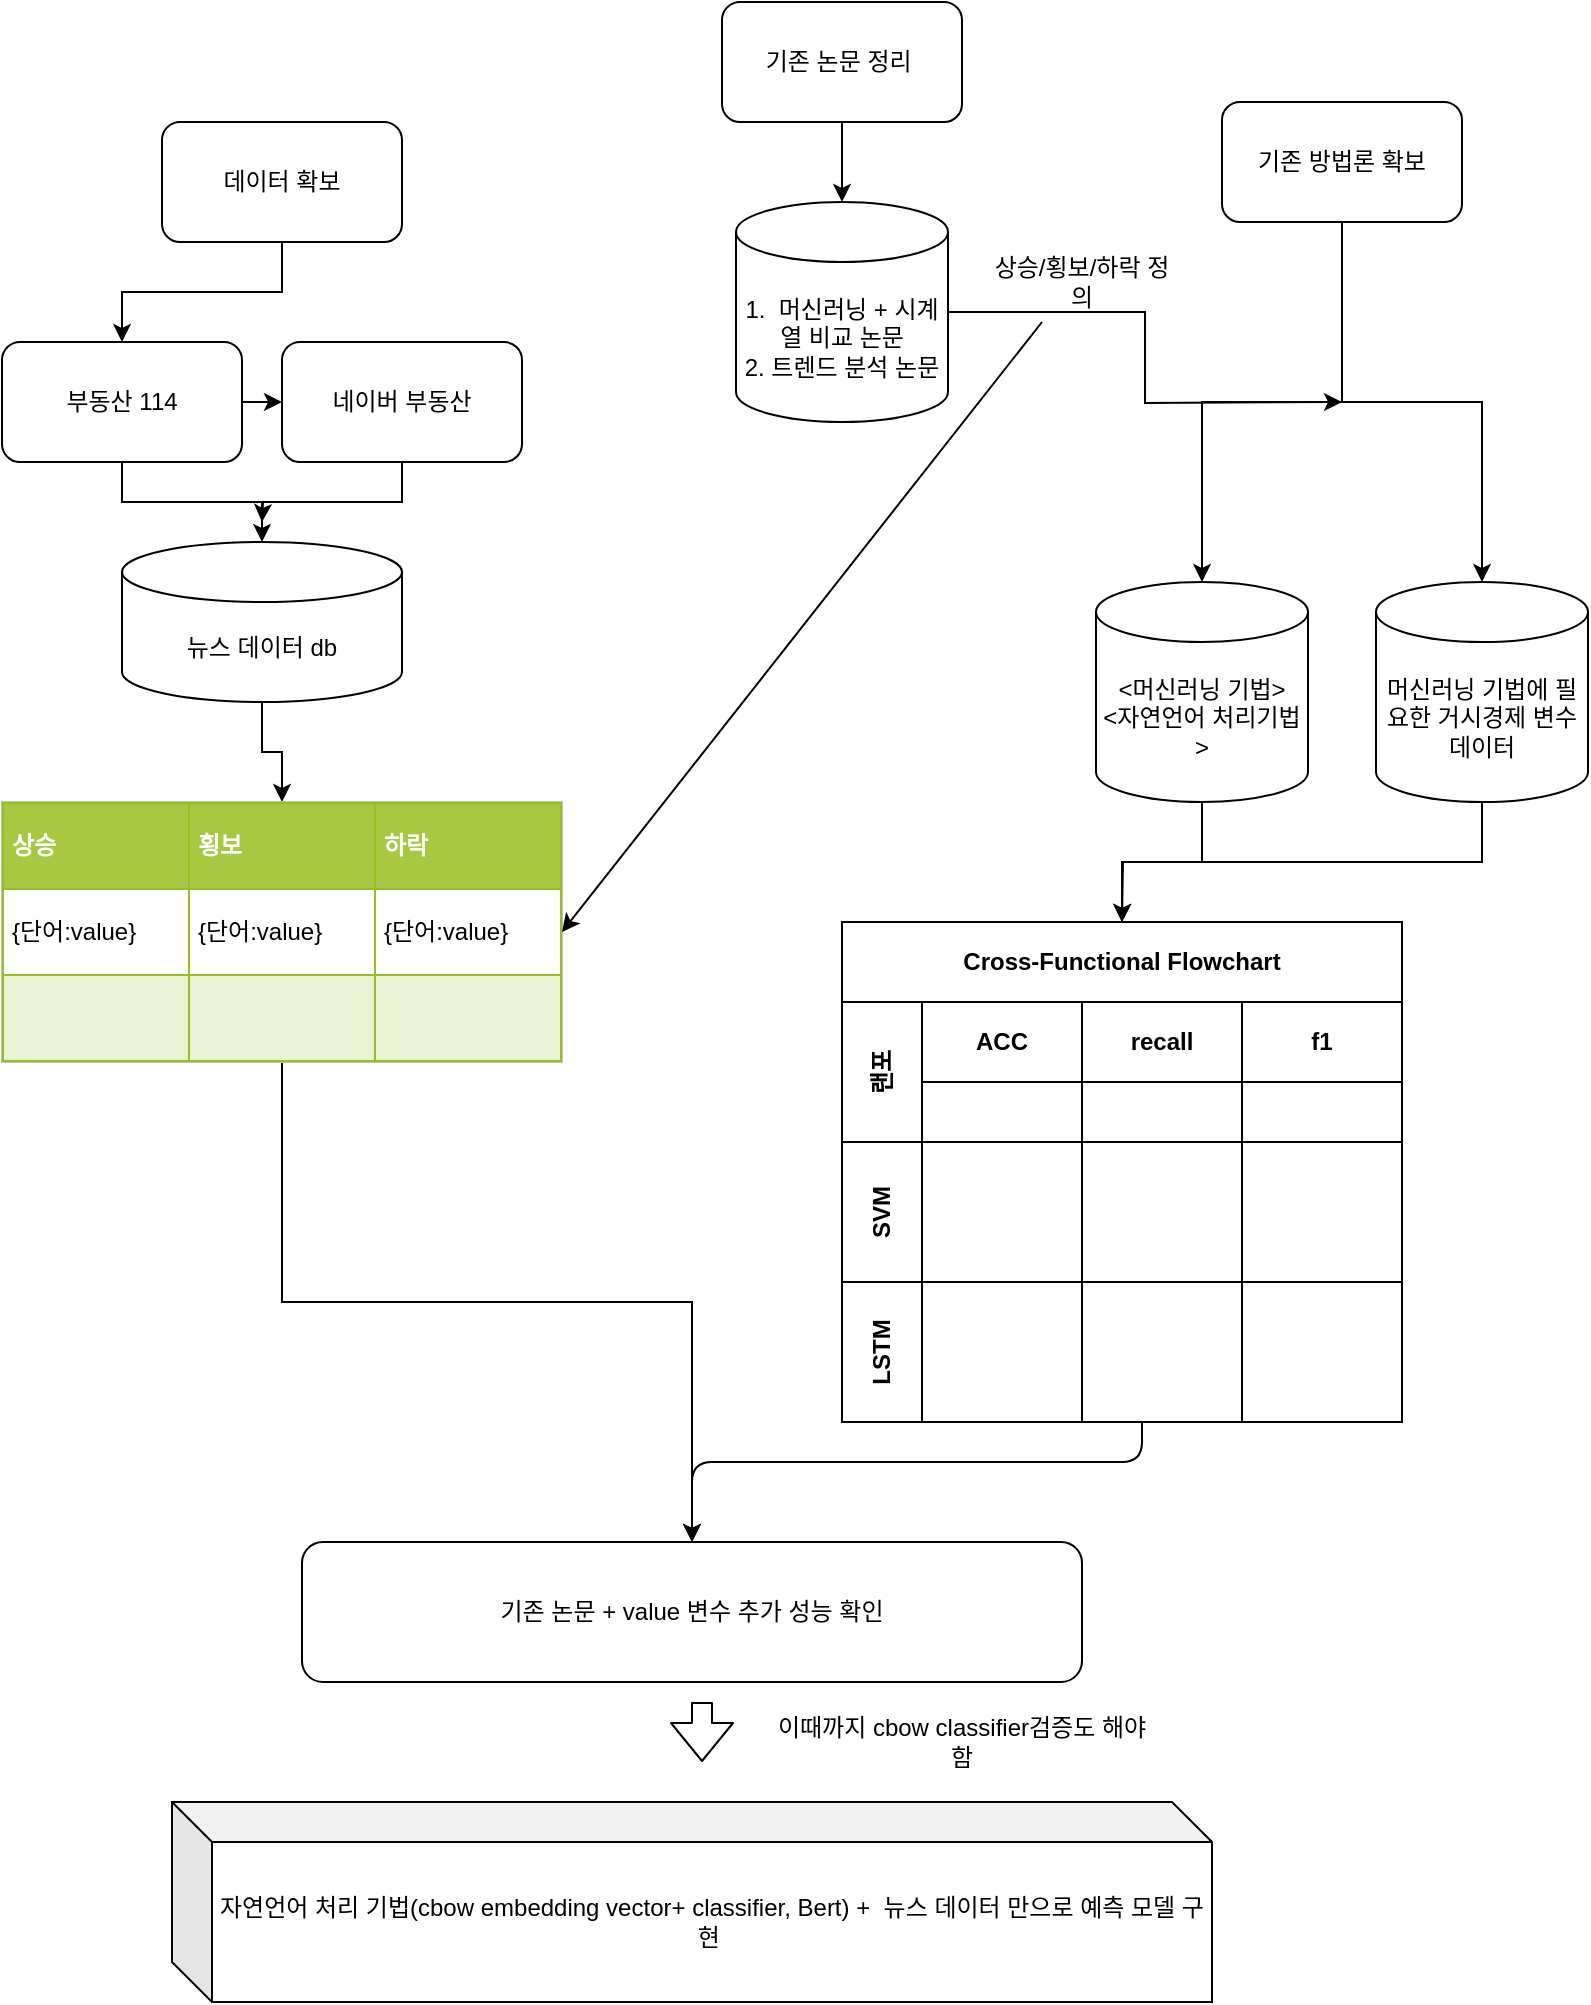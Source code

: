 <mxfile version="14.4.8" type="github">
  <diagram id="U1bnuGQKikLb_KLcGihO" name="Page-1">
    <mxGraphModel dx="1426" dy="800" grid="1" gridSize="10" guides="1" tooltips="1" connect="1" arrows="1" fold="1" page="1" pageScale="1" pageWidth="827" pageHeight="1169" math="0" shadow="0">
      <root>
        <mxCell id="0" />
        <mxCell id="1" parent="0" />
        <mxCell id="t71am8RYP-MXdgxq2AsJ-11" style="edgeStyle=orthogonalEdgeStyle;rounded=0;orthogonalLoop=1;jettySize=auto;html=1;exitX=0.5;exitY=1;exitDx=0;exitDy=0;" parent="1" source="t71am8RYP-MXdgxq2AsJ-1" target="t71am8RYP-MXdgxq2AsJ-4" edge="1">
          <mxGeometry relative="1" as="geometry" />
        </mxCell>
        <mxCell id="t71am8RYP-MXdgxq2AsJ-1" value="데이터 확보" style="rounded=1;whiteSpace=wrap;html=1;" parent="1" vertex="1">
          <mxGeometry x="90" y="110" width="120" height="60" as="geometry" />
        </mxCell>
        <mxCell id="t71am8RYP-MXdgxq2AsJ-13" style="edgeStyle=orthogonalEdgeStyle;rounded=0;orthogonalLoop=1;jettySize=auto;html=1;exitX=0.5;exitY=1;exitDx=0;exitDy=0;entryX=0.5;entryY=0;entryDx=0;entryDy=0;entryPerimeter=0;" parent="1" source="t71am8RYP-MXdgxq2AsJ-2" target="t71am8RYP-MXdgxq2AsJ-8" edge="1">
          <mxGeometry relative="1" as="geometry" />
        </mxCell>
        <mxCell id="t71am8RYP-MXdgxq2AsJ-2" value="기존 논문 정리&amp;nbsp;&lt;span style=&quot;color: rgba(0 , 0 , 0 , 0) ; font-family: monospace ; font-size: 0px&quot;&gt;%3CmxGraphModel%3E%3Croot%3E%3CmxCell%20id%3D%220%22%2F%3E%3CmxCell%20id%3D%221%22%20parent%3D%220%22%2F%3E%3CmxCell%20id%3D%222%22%20value%3D%22%22%20style%3D%22rounded%3D1%3BwhiteSpace%3Dwrap%3Bhtml%3D1%3B%22%20vertex%3D%221%22%20parent%3D%221%22%3E%3CmxGeometry%20x%3D%2260%22%20y%3D%22100%22%20width%3D%22120%22%20height%3D%2260%22%20as%3D%22geometry%22%2F%3E%3C%2FmxCell%3E%3C%2Froot%3E%3C%2FmxGraphModel%3E&lt;/span&gt;" style="rounded=1;whiteSpace=wrap;html=1;" parent="1" vertex="1">
          <mxGeometry x="370" y="50" width="120" height="60" as="geometry" />
        </mxCell>
        <mxCell id="t71am8RYP-MXdgxq2AsJ-14" style="edgeStyle=orthogonalEdgeStyle;rounded=0;orthogonalLoop=1;jettySize=auto;html=1;exitX=0.5;exitY=1;exitDx=0;exitDy=0;entryX=0.5;entryY=0;entryDx=0;entryDy=0;entryPerimeter=0;" parent="1" source="t71am8RYP-MXdgxq2AsJ-3" target="t71am8RYP-MXdgxq2AsJ-9" edge="1">
          <mxGeometry relative="1" as="geometry" />
        </mxCell>
        <mxCell id="t71am8RYP-MXdgxq2AsJ-15" style="edgeStyle=orthogonalEdgeStyle;rounded=0;orthogonalLoop=1;jettySize=auto;html=1;exitX=0.5;exitY=1;exitDx=0;exitDy=0;" parent="1" source="t71am8RYP-MXdgxq2AsJ-3" target="t71am8RYP-MXdgxq2AsJ-10" edge="1">
          <mxGeometry relative="1" as="geometry" />
        </mxCell>
        <mxCell id="t71am8RYP-MXdgxq2AsJ-3" value="기존 방법론 확보" style="rounded=1;whiteSpace=wrap;html=1;" parent="1" vertex="1">
          <mxGeometry x="620" y="100" width="120" height="60" as="geometry" />
        </mxCell>
        <mxCell id="t71am8RYP-MXdgxq2AsJ-12" style="edgeStyle=orthogonalEdgeStyle;rounded=0;orthogonalLoop=1;jettySize=auto;html=1;exitX=1;exitY=0.5;exitDx=0;exitDy=0;entryX=0;entryY=0.5;entryDx=0;entryDy=0;" parent="1" source="t71am8RYP-MXdgxq2AsJ-4" target="t71am8RYP-MXdgxq2AsJ-5" edge="1">
          <mxGeometry relative="1" as="geometry" />
        </mxCell>
        <mxCell id="t71am8RYP-MXdgxq2AsJ-46" style="edgeStyle=orthogonalEdgeStyle;rounded=0;orthogonalLoop=1;jettySize=auto;html=1;exitX=0.5;exitY=1;exitDx=0;exitDy=0;" parent="1" source="t71am8RYP-MXdgxq2AsJ-4" target="t71am8RYP-MXdgxq2AsJ-45" edge="1">
          <mxGeometry relative="1" as="geometry" />
        </mxCell>
        <mxCell id="t71am8RYP-MXdgxq2AsJ-4" value="부동산 114&lt;span style=&quot;color: rgba(0 , 0 , 0 , 0) ; font-family: monospace ; font-size: 0px&quot;&gt;%3CmxGraphModel%3E%3Croot%3E%3CmxCell%20id%3D%220%22%2F%3E%3CmxCell%20id%3D%221%22%20parent%3D%220%22%2F%3E%3CmxCell%20id%3D%222%22%20value%3D%22%EA%B8%B0%EC%A1%B4%20%EB%85%BC%EB%AC%B8%20%EC%A0%95%EB%A6%AC%26amp%3Bnbsp%3B%26lt%3Bspan%20style%3D%26quot%3Bcolor%3A%20rgba(0%20%2C%200%20%2C%200%20%2C%200)%20%3B%20font-family%3A%20monospace%20%3B%20font-size%3A%200px%26quot%3B%26gt%3B%253CmxGraphModel%253E%253Croot%253E%253CmxCell%2520id%253D%25220%2522%252F%253E%253CmxCell%2520id%253D%25221%2522%2520parent%253D%25220%2522%252F%253E%253CmxCell%2520id%253D%25222%2522%2520value%253D%2522%2522%2520style%253D%2522rounded%253D1%253BwhiteSpace%253Dwrap%253Bhtml%253D1%253B%2522%2520vertex%253D%25221%2522%2520parent%253D%25221%2522%253E%253CmxGeometry%2520x%253D%252260%2522%2520y%253D%2522100%2522%2520width%253D%2522120%2522%2520height%253D%252260%2522%2520as%253D%2522geometry%2522%252F%253E%253C%252FmxCell%253E%253C%252Froot%253E%253C%252FmxGraphModel%253E%26lt%3B%2Fspan%26gt%3B%22%20style%3D%22rounded%3D1%3BwhiteSpace%3Dwrap%3Bhtml%3D1%3B%22%20vertex%3D%221%22%20parent%3D%221%22%3E%3CmxGeometry%20x%3D%22240%22%20y%3D%22100%22%20width%3D%22120%22%20height%3D%2260%22%20as%3D%22geometry%22%2F%3E%3C%2FmxCell%3E%3C%2Froot%3E%3C%2FmxGraphModel%3E&lt;/span&gt;" style="rounded=1;whiteSpace=wrap;html=1;" parent="1" vertex="1">
          <mxGeometry x="10" y="220" width="120" height="60" as="geometry" />
        </mxCell>
        <mxCell id="t71am8RYP-MXdgxq2AsJ-47" style="edgeStyle=orthogonalEdgeStyle;rounded=0;orthogonalLoop=1;jettySize=auto;html=1;exitX=0.5;exitY=1;exitDx=0;exitDy=0;" parent="1" source="t71am8RYP-MXdgxq2AsJ-5" edge="1">
          <mxGeometry relative="1" as="geometry">
            <mxPoint x="140" y="310" as="targetPoint" />
          </mxGeometry>
        </mxCell>
        <mxCell id="t71am8RYP-MXdgxq2AsJ-5" value="네이버 부동산" style="rounded=1;whiteSpace=wrap;html=1;" parent="1" vertex="1">
          <mxGeometry x="150" y="220" width="120" height="60" as="geometry" />
        </mxCell>
        <mxCell id="t71am8RYP-MXdgxq2AsJ-42" style="edgeStyle=orthogonalEdgeStyle;rounded=0;orthogonalLoop=1;jettySize=auto;html=1;exitX=1;exitY=0.5;exitDx=0;exitDy=0;exitPerimeter=0;" parent="1" source="t71am8RYP-MXdgxq2AsJ-8" edge="1">
          <mxGeometry relative="1" as="geometry">
            <mxPoint x="680" y="250" as="targetPoint" />
          </mxGeometry>
        </mxCell>
        <mxCell id="t71am8RYP-MXdgxq2AsJ-8" value="1. &amp;nbsp;머신러닝 + 시계열 비교 논문&lt;br&gt;2. 트렌드 분석 논문" style="shape=cylinder3;whiteSpace=wrap;html=1;boundedLbl=1;backgroundOutline=1;size=15;" parent="1" vertex="1">
          <mxGeometry x="377" y="150" width="106" height="110" as="geometry" />
        </mxCell>
        <mxCell id="t71am8RYP-MXdgxq2AsJ-43" style="edgeStyle=orthogonalEdgeStyle;rounded=0;orthogonalLoop=1;jettySize=auto;html=1;exitX=0.5;exitY=1;exitDx=0;exitDy=0;exitPerimeter=0;entryX=0.5;entryY=0;entryDx=0;entryDy=0;" parent="1" source="t71am8RYP-MXdgxq2AsJ-9" target="t71am8RYP-MXdgxq2AsJ-29" edge="1">
          <mxGeometry relative="1" as="geometry" />
        </mxCell>
        <mxCell id="t71am8RYP-MXdgxq2AsJ-9" value="&amp;lt;머신러닝 기법&amp;gt;&lt;br&gt;&amp;lt;자연언어 처리기법&amp;gt;&lt;br&gt;" style="shape=cylinder3;whiteSpace=wrap;html=1;boundedLbl=1;backgroundOutline=1;size=15;" parent="1" vertex="1">
          <mxGeometry x="557" y="340" width="106" height="110" as="geometry" />
        </mxCell>
        <mxCell id="t71am8RYP-MXdgxq2AsJ-44" style="edgeStyle=orthogonalEdgeStyle;rounded=0;orthogonalLoop=1;jettySize=auto;html=1;exitX=0.5;exitY=1;exitDx=0;exitDy=0;exitPerimeter=0;" parent="1" source="t71am8RYP-MXdgxq2AsJ-10" edge="1">
          <mxGeometry relative="1" as="geometry">
            <mxPoint x="570" y="510" as="targetPoint" />
          </mxGeometry>
        </mxCell>
        <mxCell id="t71am8RYP-MXdgxq2AsJ-10" value="머신러닝 기법에 필요한 거시경제 변수 &lt;br&gt;데이터" style="shape=cylinder3;whiteSpace=wrap;html=1;boundedLbl=1;backgroundOutline=1;size=15;" parent="1" vertex="1">
          <mxGeometry x="697" y="340" width="106" height="110" as="geometry" />
        </mxCell>
        <mxCell id="t71am8RYP-MXdgxq2AsJ-29" value="Cross-Functional Flowchart" style="shape=table;childLayout=tableLayout;rowLines=0;columnLines=0;startSize=40;html=1;whiteSpace=wrap;collapsible=0;recursiveResize=0;expand=0;pointerEvents=0;fontStyle=1;align=center;" parent="1" vertex="1">
          <mxGeometry x="430" y="510" width="280" height="250" as="geometry" />
        </mxCell>
        <mxCell id="t71am8RYP-MXdgxq2AsJ-30" value="랜포&lt;br&gt;" style="swimlane;horizontal=0;points=[[0,0.5],[1,0.5]];portConstraint=eastwest;startSize=40;html=1;whiteSpace=wrap;collapsible=0;recursiveResize=0;expand=0;pointerEvents=0;fontStyle=1" parent="t71am8RYP-MXdgxq2AsJ-29" vertex="1">
          <mxGeometry y="40" width="280" height="70" as="geometry" />
        </mxCell>
        <mxCell id="t71am8RYP-MXdgxq2AsJ-31" value="ACC" style="swimlane;connectable=0;startSize=40;html=1;whiteSpace=wrap;collapsible=0;recursiveResize=0;expand=0;pointerEvents=0;" parent="t71am8RYP-MXdgxq2AsJ-30" vertex="1">
          <mxGeometry x="40" width="80" height="70" as="geometry" />
        </mxCell>
        <mxCell id="t71am8RYP-MXdgxq2AsJ-32" value="recall" style="swimlane;connectable=0;startSize=40;html=1;whiteSpace=wrap;collapsible=0;recursiveResize=0;expand=0;pointerEvents=0;" parent="t71am8RYP-MXdgxq2AsJ-30" vertex="1">
          <mxGeometry x="120" width="80" height="70" as="geometry" />
        </mxCell>
        <mxCell id="t71am8RYP-MXdgxq2AsJ-33" value="f1" style="swimlane;connectable=0;startSize=40;html=1;whiteSpace=wrap;collapsible=0;recursiveResize=0;expand=0;pointerEvents=0;" parent="t71am8RYP-MXdgxq2AsJ-30" vertex="1">
          <mxGeometry x="200" width="80" height="70" as="geometry" />
        </mxCell>
        <mxCell id="t71am8RYP-MXdgxq2AsJ-34" value="SVM" style="swimlane;horizontal=0;points=[[0,0.5],[1,0.5]];portConstraint=eastwest;startSize=40;html=1;whiteSpace=wrap;collapsible=0;recursiveResize=0;expand=0;pointerEvents=0;" parent="t71am8RYP-MXdgxq2AsJ-29" vertex="1">
          <mxGeometry y="110" width="280" height="70" as="geometry" />
        </mxCell>
        <mxCell id="t71am8RYP-MXdgxq2AsJ-35" value="" style="swimlane;connectable=0;startSize=0;html=1;whiteSpace=wrap;collapsible=0;recursiveResize=0;expand=0;pointerEvents=0;" parent="t71am8RYP-MXdgxq2AsJ-34" vertex="1">
          <mxGeometry x="40" width="80" height="70" as="geometry" />
        </mxCell>
        <mxCell id="t71am8RYP-MXdgxq2AsJ-36" value="" style="swimlane;connectable=0;startSize=0;html=1;whiteSpace=wrap;collapsible=0;recursiveResize=0;expand=0;pointerEvents=0;" parent="t71am8RYP-MXdgxq2AsJ-34" vertex="1">
          <mxGeometry x="120" width="80" height="70" as="geometry" />
        </mxCell>
        <mxCell id="t71am8RYP-MXdgxq2AsJ-37" value="" style="swimlane;connectable=0;startSize=0;html=1;whiteSpace=wrap;collapsible=0;recursiveResize=0;expand=0;pointerEvents=0;" parent="t71am8RYP-MXdgxq2AsJ-34" vertex="1">
          <mxGeometry x="200" width="80" height="70" as="geometry" />
        </mxCell>
        <mxCell id="t71am8RYP-MXdgxq2AsJ-38" value="LSTM" style="swimlane;horizontal=0;points=[[0,0.5],[1,0.5]];portConstraint=eastwest;startSize=40;html=1;whiteSpace=wrap;collapsible=0;recursiveResize=0;expand=0;pointerEvents=0;" parent="t71am8RYP-MXdgxq2AsJ-29" vertex="1">
          <mxGeometry y="180" width="280" height="70" as="geometry" />
        </mxCell>
        <mxCell id="t71am8RYP-MXdgxq2AsJ-39" value="" style="swimlane;connectable=0;startSize=0;html=1;whiteSpace=wrap;collapsible=0;recursiveResize=0;expand=0;pointerEvents=0;" parent="t71am8RYP-MXdgxq2AsJ-38" vertex="1">
          <mxGeometry x="40" width="80" height="70" as="geometry" />
        </mxCell>
        <mxCell id="t71am8RYP-MXdgxq2AsJ-40" value="" style="swimlane;connectable=0;startSize=0;html=1;whiteSpace=wrap;collapsible=0;recursiveResize=0;expand=0;pointerEvents=0;" parent="t71am8RYP-MXdgxq2AsJ-38" vertex="1">
          <mxGeometry x="120" width="80" height="70" as="geometry" />
        </mxCell>
        <mxCell id="t71am8RYP-MXdgxq2AsJ-41" value="" style="swimlane;connectable=0;startSize=0;html=1;whiteSpace=wrap;collapsible=0;recursiveResize=0;expand=0;pointerEvents=0;" parent="t71am8RYP-MXdgxq2AsJ-38" vertex="1">
          <mxGeometry x="200" width="80" height="70" as="geometry" />
        </mxCell>
        <mxCell id="t71am8RYP-MXdgxq2AsJ-50" style="edgeStyle=orthogonalEdgeStyle;rounded=0;orthogonalLoop=1;jettySize=auto;html=1;exitX=0.5;exitY=1;exitDx=0;exitDy=0;exitPerimeter=0;" parent="1" source="t71am8RYP-MXdgxq2AsJ-45" target="t71am8RYP-MXdgxq2AsJ-48" edge="1">
          <mxGeometry relative="1" as="geometry" />
        </mxCell>
        <mxCell id="t71am8RYP-MXdgxq2AsJ-45" value="뉴스 데이터 db" style="shape=cylinder3;whiteSpace=wrap;html=1;boundedLbl=1;backgroundOutline=1;size=15;" parent="1" vertex="1">
          <mxGeometry x="70" y="320" width="140" height="80" as="geometry" />
        </mxCell>
        <mxCell id="t71am8RYP-MXdgxq2AsJ-58" style="edgeStyle=orthogonalEdgeStyle;rounded=0;orthogonalLoop=1;jettySize=auto;html=1;exitX=0.5;exitY=1;exitDx=0;exitDy=0;" parent="1" source="t71am8RYP-MXdgxq2AsJ-48" target="t71am8RYP-MXdgxq2AsJ-57" edge="1">
          <mxGeometry relative="1" as="geometry" />
        </mxCell>
        <mxCell id="t71am8RYP-MXdgxq2AsJ-48" value="&lt;table border=&quot;1&quot; width=&quot;100%&quot; cellpadding=&quot;4&quot; style=&quot;width: 100% ; height: 100% ; border-collapse: collapse&quot;&gt;&lt;tbody&gt;&lt;tr style=&quot;background-color: #a7c942 ; color: #ffffff ; border: 1px solid #98bf21&quot;&gt;&lt;th align=&quot;left&quot;&gt;상승&lt;/th&gt;&lt;th align=&quot;left&quot;&gt;횡보&lt;/th&gt;&lt;th align=&quot;left&quot;&gt;하락&lt;/th&gt;&lt;/tr&gt;&lt;tr style=&quot;border: 1px solid #98bf21&quot;&gt;&lt;td&gt;{단어:value}&lt;/td&gt;&lt;td&gt;{단어:value}&lt;/td&gt;&lt;td&gt;{단어:value}&lt;/td&gt;&lt;/tr&gt;&lt;tr style=&quot;background-color: #eaf2d3 ; border: 1px solid #98bf21&quot;&gt;&lt;td&gt;&lt;br&gt;&lt;/td&gt;&lt;td&gt;&lt;/td&gt;&lt;td&gt;&lt;/td&gt;&lt;/tr&gt;&lt;/tbody&gt;&lt;/table&gt;" style="text;html=1;strokeColor=#c0c0c0;fillColor=#ffffff;overflow=fill;rounded=0;" parent="1" vertex="1">
          <mxGeometry x="10" y="450" width="280" height="130" as="geometry" />
        </mxCell>
        <mxCell id="t71am8RYP-MXdgxq2AsJ-49" value="상승/횡보/하락 정의" style="text;html=1;strokeColor=none;fillColor=none;align=center;verticalAlign=middle;whiteSpace=wrap;rounded=0;" parent="1" vertex="1">
          <mxGeometry x="500" y="180" width="100" height="20" as="geometry" />
        </mxCell>
        <mxCell id="t71am8RYP-MXdgxq2AsJ-56" value="" style="endArrow=classic;html=1;entryX=1;entryY=0.5;entryDx=0;entryDy=0;" parent="1" target="t71am8RYP-MXdgxq2AsJ-48" edge="1">
          <mxGeometry width="50" height="50" relative="1" as="geometry">
            <mxPoint x="530" y="210" as="sourcePoint" />
            <mxPoint x="410" y="420" as="targetPoint" />
          </mxGeometry>
        </mxCell>
        <mxCell id="t71am8RYP-MXdgxq2AsJ-57" value="기존 논문 + value 변수 추가 성능 확인" style="rounded=1;whiteSpace=wrap;html=1;" parent="1" vertex="1">
          <mxGeometry x="160" y="820" width="390" height="70" as="geometry" />
        </mxCell>
        <mxCell id="t71am8RYP-MXdgxq2AsJ-59" value="" style="endArrow=classic;html=1;entryX=0.5;entryY=0;entryDx=0;entryDy=0;" parent="1" target="t71am8RYP-MXdgxq2AsJ-57" edge="1">
          <mxGeometry width="50" height="50" relative="1" as="geometry">
            <mxPoint x="580" y="760" as="sourcePoint" />
            <mxPoint x="410" y="690" as="targetPoint" />
            <Array as="points">
              <mxPoint x="580" y="780" />
              <mxPoint x="355" y="780" />
            </Array>
          </mxGeometry>
        </mxCell>
        <mxCell id="t71am8RYP-MXdgxq2AsJ-60" value="" style="shape=flexArrow;endArrow=classic;html=1;" parent="1" edge="1">
          <mxGeometry width="50" height="50" relative="1" as="geometry">
            <mxPoint x="360" y="900" as="sourcePoint" />
            <mxPoint x="360" y="930" as="targetPoint" />
          </mxGeometry>
        </mxCell>
        <mxCell id="t71am8RYP-MXdgxq2AsJ-62" value="자연언어 처리 기법(cbow embedding vector+ classifier, Bert) + &amp;nbsp;뉴스 데이터 만으로 예측 모델 구현&amp;nbsp;" style="shape=cube;whiteSpace=wrap;html=1;boundedLbl=1;backgroundOutline=1;darkOpacity=0.05;darkOpacity2=0.1;" parent="1" vertex="1">
          <mxGeometry x="95" y="950" width="520" height="100" as="geometry" />
        </mxCell>
        <mxCell id="P1XQ5DYVhUHTAm5iBN6K-2" value="이때까지 cbow classifier검증도 해야 함" style="text;html=1;strokeColor=none;fillColor=none;align=center;verticalAlign=middle;whiteSpace=wrap;rounded=0;" vertex="1" parent="1">
          <mxGeometry x="390" y="910" width="200" height="20" as="geometry" />
        </mxCell>
      </root>
    </mxGraphModel>
  </diagram>
</mxfile>
